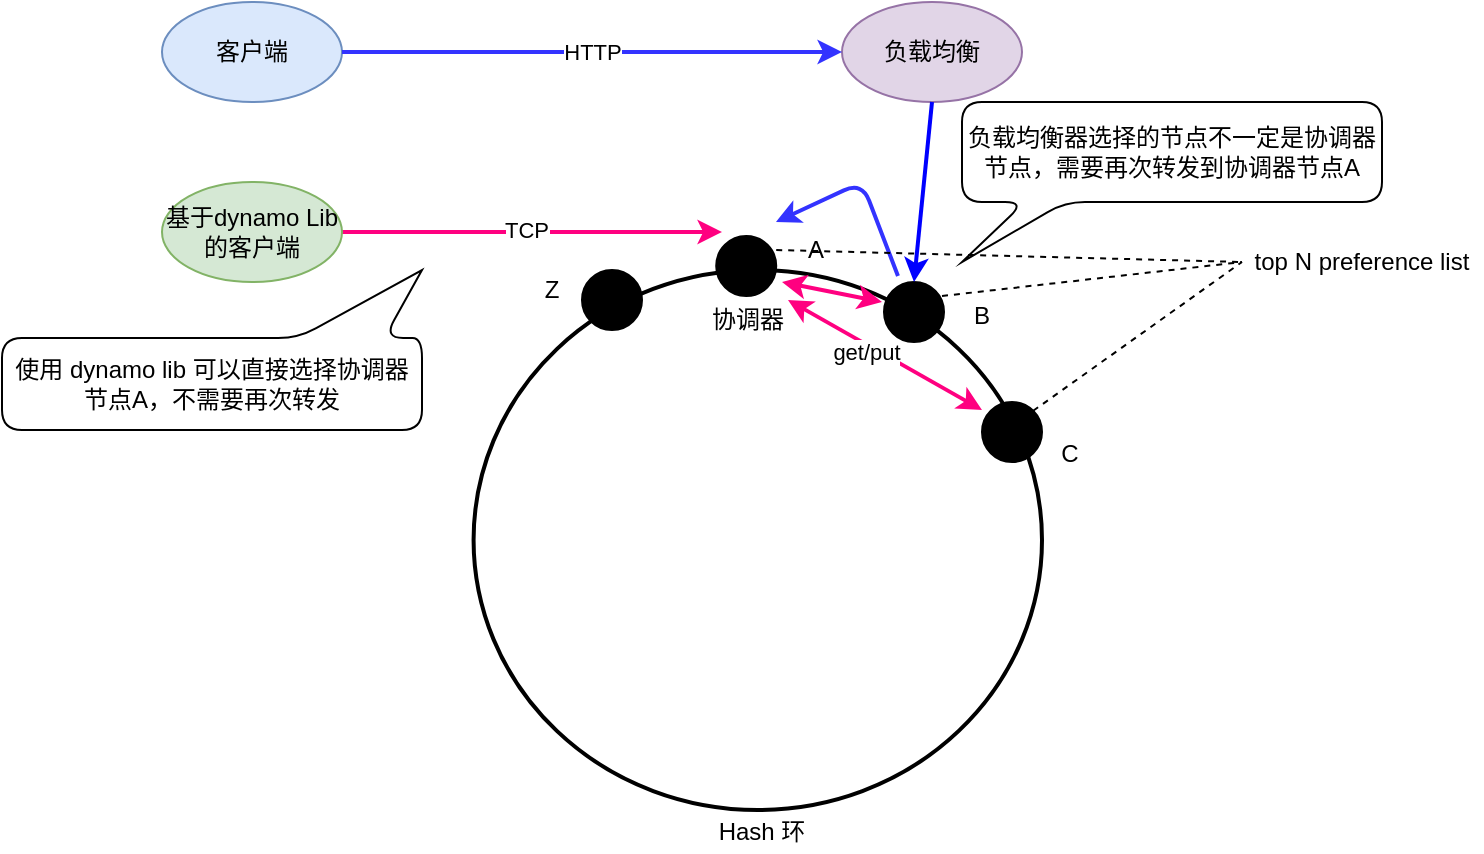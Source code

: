 <mxfile version="13.0.3" type="device"><diagram id="9HJSNQ08l0ZTHhLE30Mr" name="Page-1"><mxGraphModel dx="1773" dy="623" grid="1" gridSize="10" guides="1" tooltips="1" connect="1" arrows="1" fold="1" page="1" pageScale="1" pageWidth="827" pageHeight="1169" math="0" shadow="0"><root><mxCell id="0"/><mxCell id="1" parent="0"/><mxCell id="x70KnK_2pEqtGuuycyR_-10" value="" style="ellipse;whiteSpace=wrap;html=1;strokeWidth=2;" vertex="1" parent="1"><mxGeometry x="175.79" y="294" width="284.21" height="270" as="geometry"/></mxCell><mxCell id="x70KnK_2pEqtGuuycyR_-1" value="" style="endArrow=classic;html=1;exitX=1;exitY=0.5;exitDx=0;exitDy=0;strokeWidth=2;strokeColor=#FF0080;" edge="1" parent="1" source="x70KnK_2pEqtGuuycyR_-4"><mxGeometry width="50" height="50" relative="1" as="geometry"><mxPoint x="120" y="280" as="sourcePoint"/><mxPoint x="300" y="275" as="targetPoint"/></mxGeometry></mxCell><mxCell id="x70KnK_2pEqtGuuycyR_-8" value="TCP" style="edgeLabel;html=1;align=center;verticalAlign=middle;resizable=0;points=[];" vertex="1" connectable="0" parent="x70KnK_2pEqtGuuycyR_-1"><mxGeometry x="-0.037" y="1" relative="1" as="geometry"><mxPoint as="offset"/></mxGeometry></mxCell><mxCell id="x70KnK_2pEqtGuuycyR_-4" value="基于dynamo Lib的客户端" style="ellipse;whiteSpace=wrap;html=1;fillColor=#d5e8d4;strokeColor=#82b366;" vertex="1" parent="1"><mxGeometry x="20" y="250" width="90" height="50" as="geometry"/></mxCell><mxCell id="x70KnK_2pEqtGuuycyR_-5" value="客户端" style="ellipse;whiteSpace=wrap;html=1;fillColor=#dae8fc;strokeColor=#6c8ebf;" vertex="1" parent="1"><mxGeometry x="20" y="160" width="90" height="50" as="geometry"/></mxCell><mxCell id="x70KnK_2pEqtGuuycyR_-6" value="负载均衡" style="ellipse;whiteSpace=wrap;html=1;fillColor=#e1d5e7;strokeColor=#9673a6;" vertex="1" parent="1"><mxGeometry x="360" y="160" width="90" height="50" as="geometry"/></mxCell><mxCell id="x70KnK_2pEqtGuuycyR_-7" value="HTTP" style="endArrow=classic;html=1;exitX=1;exitY=0.5;exitDx=0;exitDy=0;entryX=0;entryY=0.5;entryDx=0;entryDy=0;strokeWidth=2;strokeColor=#3333FF;" edge="1" parent="1" source="x70KnK_2pEqtGuuycyR_-5" target="x70KnK_2pEqtGuuycyR_-6"><mxGeometry width="50" height="50" relative="1" as="geometry"><mxPoint x="360" y="350" as="sourcePoint"/><mxPoint x="410" y="300" as="targetPoint"/></mxGeometry></mxCell><mxCell id="x70KnK_2pEqtGuuycyR_-12" value="" style="ellipse;whiteSpace=wrap;html=1;aspect=fixed;fillColor=#000000;" vertex="1" parent="1"><mxGeometry x="297.11" y="277" width="30" height="30" as="geometry"/></mxCell><mxCell id="x70KnK_2pEqtGuuycyR_-13" value="" style="ellipse;whiteSpace=wrap;html=1;aspect=fixed;fillColor=#000000;" vertex="1" parent="1"><mxGeometry x="381" y="300" width="30" height="30" as="geometry"/></mxCell><mxCell id="x70KnK_2pEqtGuuycyR_-14" value="" style="ellipse;whiteSpace=wrap;html=1;aspect=fixed;fillColor=#000000;" vertex="1" parent="1"><mxGeometry x="430" y="360" width="30" height="30" as="geometry"/></mxCell><mxCell id="x70KnK_2pEqtGuuycyR_-15" value="A" style="text;html=1;strokeColor=none;fillColor=none;align=center;verticalAlign=middle;whiteSpace=wrap;rounded=0;" vertex="1" parent="1"><mxGeometry x="327.11" y="274" width="40" height="20" as="geometry"/></mxCell><mxCell id="x70KnK_2pEqtGuuycyR_-17" value="B" style="text;html=1;strokeColor=none;fillColor=none;align=center;verticalAlign=middle;whiteSpace=wrap;rounded=0;" vertex="1" parent="1"><mxGeometry x="410" y="307" width="40" height="20" as="geometry"/></mxCell><mxCell id="x70KnK_2pEqtGuuycyR_-18" value="C" style="text;html=1;strokeColor=none;fillColor=none;align=center;verticalAlign=middle;whiteSpace=wrap;rounded=0;" vertex="1" parent="1"><mxGeometry x="454.21" y="376" width="40" height="20" as="geometry"/></mxCell><mxCell id="x70KnK_2pEqtGuuycyR_-23" value="Hash 环" style="text;html=1;strokeColor=none;fillColor=none;align=center;verticalAlign=middle;whiteSpace=wrap;rounded=0;" vertex="1" parent="1"><mxGeometry x="290" y="565" width="60" height="20" as="geometry"/></mxCell><mxCell id="x70KnK_2pEqtGuuycyR_-27" value="" style="endArrow=classic;html=1;exitX=0.5;exitY=1;exitDx=0;exitDy=0;entryX=0.5;entryY=0;entryDx=0;entryDy=0;strokeColor=#0000FF;strokeWidth=2;" edge="1" parent="1" source="x70KnK_2pEqtGuuycyR_-6" target="x70KnK_2pEqtGuuycyR_-13"><mxGeometry width="50" height="50" relative="1" as="geometry"><mxPoint x="360" y="390" as="sourcePoint"/><mxPoint x="410" y="340" as="targetPoint"/></mxGeometry></mxCell><mxCell id="x70KnK_2pEqtGuuycyR_-28" value="" style="endArrow=classic;html=1;strokeColor=#3333FF;strokeWidth=2;exitX=0.233;exitY=-0.1;exitDx=0;exitDy=0;exitPerimeter=0;" edge="1" parent="1" source="x70KnK_2pEqtGuuycyR_-13"><mxGeometry width="50" height="50" relative="1" as="geometry"><mxPoint x="390" y="290" as="sourcePoint"/><mxPoint x="327" y="270" as="targetPoint"/><Array as="points"><mxPoint x="370" y="250"/></Array></mxGeometry></mxCell><mxCell id="x70KnK_2pEqtGuuycyR_-29" value="负载均衡器选择的节点不一定是协调器节点，需要再次转发到协调器节点A" style="shape=callout;whiteSpace=wrap;html=1;perimeter=calloutPerimeter;strokeWidth=1;fillColor=#FFFFFF;size=30;position=0.15;position2=0;rounded=1;" vertex="1" parent="1"><mxGeometry x="420" y="210" width="210" height="80" as="geometry"/></mxCell><mxCell id="x70KnK_2pEqtGuuycyR_-30" value="使用 dynamo lib 可以直接选择协调器节点A，不需要再次转发" style="shape=callout;whiteSpace=wrap;html=1;perimeter=calloutPerimeter;strokeWidth=1;fillColor=#FFFFFF;size=34;position=0.09;position2=0;rounded=1;base=43;direction=west;" vertex="1" parent="1"><mxGeometry x="-60" y="294" width="210" height="80" as="geometry"/></mxCell><mxCell id="x70KnK_2pEqtGuuycyR_-31" value="" style="endArrow=none;dashed=1;html=1;strokeColor=#000000;strokeWidth=1;exitX=0;exitY=0.5;exitDx=0;exitDy=0;" edge="1" parent="1" source="x70KnK_2pEqtGuuycyR_-15"><mxGeometry width="50" height="50" relative="1" as="geometry"><mxPoint x="650" y="410" as="sourcePoint"/><mxPoint x="560" y="290" as="targetPoint"/></mxGeometry></mxCell><mxCell id="x70KnK_2pEqtGuuycyR_-32" value="" style="endArrow=none;dashed=1;html=1;strokeColor=#000000;strokeWidth=1;exitX=0;exitY=0;exitDx=0;exitDy=0;" edge="1" parent="1" source="x70KnK_2pEqtGuuycyR_-17"><mxGeometry width="50" height="50" relative="1" as="geometry"><mxPoint x="360" y="420" as="sourcePoint"/><mxPoint x="560" y="290" as="targetPoint"/></mxGeometry></mxCell><mxCell id="x70KnK_2pEqtGuuycyR_-33" value="" style="endArrow=none;dashed=1;html=1;strokeColor=#000000;strokeWidth=1;exitX=1;exitY=0;exitDx=0;exitDy=0;" edge="1" parent="1" source="x70KnK_2pEqtGuuycyR_-14"><mxGeometry width="50" height="50" relative="1" as="geometry"><mxPoint x="360" y="420" as="sourcePoint"/><mxPoint x="560" y="290" as="targetPoint"/></mxGeometry></mxCell><mxCell id="x70KnK_2pEqtGuuycyR_-34" value="top N preference list" style="text;html=1;strokeColor=none;fillColor=none;align=center;verticalAlign=middle;whiteSpace=wrap;rounded=0;" vertex="1" parent="1"><mxGeometry x="560" y="280" width="120" height="20" as="geometry"/></mxCell><mxCell id="x70KnK_2pEqtGuuycyR_-35" value="" style="ellipse;whiteSpace=wrap;html=1;aspect=fixed;fillColor=#000000;" vertex="1" parent="1"><mxGeometry x="230" y="294" width="30" height="30" as="geometry"/></mxCell><mxCell id="x70KnK_2pEqtGuuycyR_-36" value="Z" style="text;html=1;strokeColor=none;fillColor=none;align=center;verticalAlign=middle;whiteSpace=wrap;rounded=0;" vertex="1" parent="1"><mxGeometry x="195" y="294" width="40" height="20" as="geometry"/></mxCell><mxCell id="x70KnK_2pEqtGuuycyR_-38" value="协调器" style="text;html=1;strokeColor=none;fillColor=none;align=center;verticalAlign=middle;whiteSpace=wrap;rounded=0;" vertex="1" parent="1"><mxGeometry x="293" y="309" width="40" height="20" as="geometry"/></mxCell><mxCell id="x70KnK_2pEqtGuuycyR_-40" value="" style="endArrow=classic;startArrow=classic;html=1;strokeColor=#FF0080;strokeWidth=2;" edge="1" parent="1"><mxGeometry width="50" height="50" relative="1" as="geometry"><mxPoint x="330" y="300" as="sourcePoint"/><mxPoint x="380" y="310" as="targetPoint"/></mxGeometry></mxCell><mxCell id="x70KnK_2pEqtGuuycyR_-41" value="" style="endArrow=classic;startArrow=classic;html=1;strokeColor=#FF0080;strokeWidth=2;exitX=1;exitY=0;exitDx=0;exitDy=0;" edge="1" parent="1" source="x70KnK_2pEqtGuuycyR_-38"><mxGeometry width="50" height="50" relative="1" as="geometry"><mxPoint x="360" y="380" as="sourcePoint"/><mxPoint x="430" y="364" as="targetPoint"/></mxGeometry></mxCell><mxCell id="x70KnK_2pEqtGuuycyR_-43" value="get/put" style="edgeLabel;html=1;align=center;verticalAlign=middle;resizable=0;points=[];" vertex="1" connectable="0" parent="x70KnK_2pEqtGuuycyR_-41"><mxGeometry x="-0.17" y="-3" relative="1" as="geometry"><mxPoint as="offset"/></mxGeometry></mxCell></root></mxGraphModel></diagram></mxfile>
